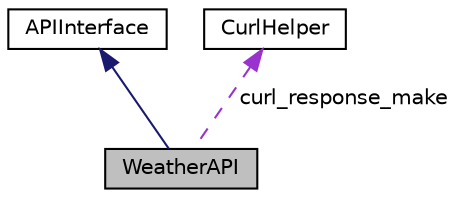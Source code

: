 digraph "WeatherAPI"
{
 // LATEX_PDF_SIZE
  edge [fontname="Helvetica",fontsize="10",labelfontname="Helvetica",labelfontsize="10"];
  node [fontname="Helvetica",fontsize="10",shape=record];
  Node1 [label="WeatherAPI",height=0.2,width=0.4,color="black", fillcolor="grey75", style="filled", fontcolor="black",tooltip="Class used to interface with Weather API Class performs API call to fetch recently weather data from ..."];
  Node2 -> Node1 [dir="back",color="midnightblue",fontsize="10",style="solid",fontname="Helvetica"];
  Node2 [label="APIInterface",height=0.2,width=0.4,color="black", fillcolor="white", style="filled",URL="$classAPIInterface.html",tooltip="Interface to define general API object Different types of API objects implement interface (evident by..."];
  Node3 -> Node1 [dir="back",color="darkorchid3",fontsize="10",style="dashed",label=" curl_response_make" ,fontname="Helvetica"];
  Node3 [label="CurlHelper",height=0.2,width=0.4,color="black", fillcolor="white", style="filled",URL="$classCurlHelper.html",tooltip="Helper class to set up and perform HTTP request using cURL Helper class handles header,..."];
}
